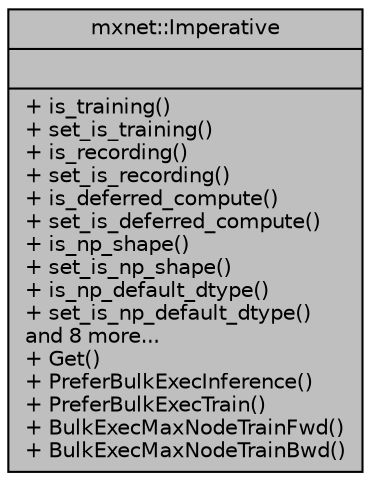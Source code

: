 digraph "mxnet::Imperative"
{
 // LATEX_PDF_SIZE
  edge [fontname="Helvetica",fontsize="10",labelfontname="Helvetica",labelfontsize="10"];
  node [fontname="Helvetica",fontsize="10",shape=record];
  Node1 [label="{mxnet::Imperative\n||+ is_training()\l+ set_is_training()\l+ is_recording()\l+ set_is_recording()\l+ is_deferred_compute()\l+ set_is_deferred_compute()\l+ is_np_shape()\l+ set_is_np_shape()\l+ is_np_default_dtype()\l+ set_is_np_default_dtype()\land 8 more...\l+ Get()\l+ PreferBulkExecInference()\l+ PreferBulkExecTrain()\l+ BulkExecMaxNodeTrainFwd()\l+ BulkExecMaxNodeTrainBwd()\l}",height=0.2,width=0.4,color="black", fillcolor="grey75", style="filled", fontcolor="black",tooltip="runtime functions for NDArray"];
}
